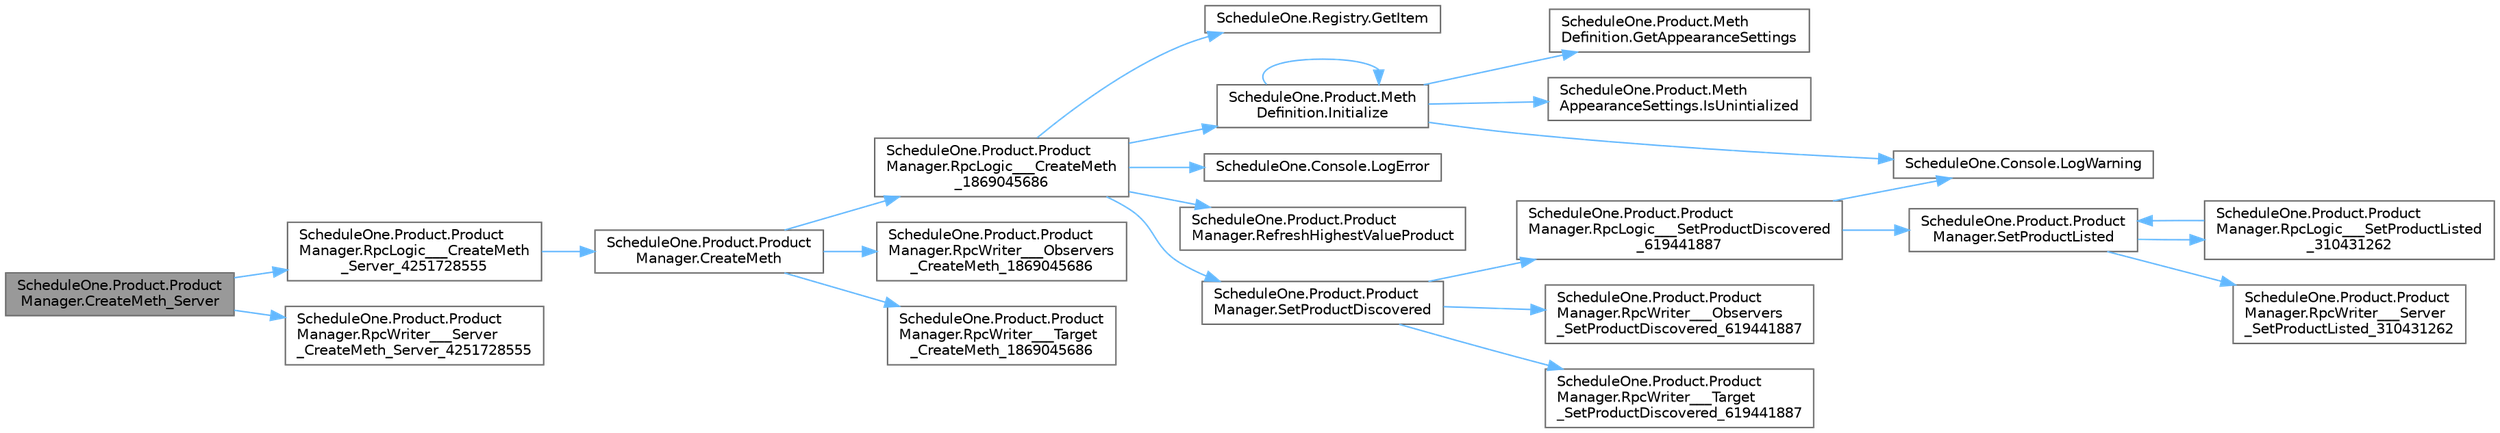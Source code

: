 digraph "ScheduleOne.Product.ProductManager.CreateMeth_Server"
{
 // LATEX_PDF_SIZE
  bgcolor="transparent";
  edge [fontname=Helvetica,fontsize=10,labelfontname=Helvetica,labelfontsize=10];
  node [fontname=Helvetica,fontsize=10,shape=box,height=0.2,width=0.4];
  rankdir="LR";
  Node1 [id="Node000001",label="ScheduleOne.Product.Product\lManager.CreateMeth_Server",height=0.2,width=0.4,color="gray40", fillcolor="grey60", style="filled", fontcolor="black",tooltip=" "];
  Node1 -> Node2 [id="edge1_Node000001_Node000002",color="steelblue1",style="solid",tooltip=" "];
  Node2 [id="Node000002",label="ScheduleOne.Product.Product\lManager.RpcLogic___CreateMeth\l_Server_4251728555",height=0.2,width=0.4,color="grey40", fillcolor="white", style="filled",URL="$class_schedule_one_1_1_product_1_1_product_manager.html#a775f4a9552f0f442c460b179cd41b211",tooltip=" "];
  Node2 -> Node3 [id="edge2_Node000002_Node000003",color="steelblue1",style="solid",tooltip=" "];
  Node3 [id="Node000003",label="ScheduleOne.Product.Product\lManager.CreateMeth",height=0.2,width=0.4,color="grey40", fillcolor="white", style="filled",URL="$class_schedule_one_1_1_product_1_1_product_manager.html#ae299012c295b3895c04002e6ab064135",tooltip=" "];
  Node3 -> Node4 [id="edge3_Node000003_Node000004",color="steelblue1",style="solid",tooltip=" "];
  Node4 [id="Node000004",label="ScheduleOne.Product.Product\lManager.RpcLogic___CreateMeth\l_1869045686",height=0.2,width=0.4,color="grey40", fillcolor="white", style="filled",URL="$class_schedule_one_1_1_product_1_1_product_manager.html#aa9a72a696742b29ed72366019dfb9959",tooltip=" "];
  Node4 -> Node5 [id="edge4_Node000004_Node000005",color="steelblue1",style="solid",tooltip=" "];
  Node5 [id="Node000005",label="ScheduleOne.Registry.GetItem",height=0.2,width=0.4,color="grey40", fillcolor="white", style="filled",URL="$class_schedule_one_1_1_registry.html#ad08d598935d9438bdd2e1884e18de07c",tooltip=" "];
  Node4 -> Node6 [id="edge5_Node000004_Node000006",color="steelblue1",style="solid",tooltip=" "];
  Node6 [id="Node000006",label="ScheduleOne.Product.Meth\lDefinition.Initialize",height=0.2,width=0.4,color="grey40", fillcolor="white", style="filled",URL="$class_schedule_one_1_1_product_1_1_meth_definition.html#a124428d7cf554fdb036d20ae048e519e",tooltip=" "];
  Node6 -> Node7 [id="edge6_Node000006_Node000007",color="steelblue1",style="solid",tooltip=" "];
  Node7 [id="Node000007",label="ScheduleOne.Product.Meth\lDefinition.GetAppearanceSettings",height=0.2,width=0.4,color="grey40", fillcolor="white", style="filled",URL="$class_schedule_one_1_1_product_1_1_meth_definition.html#a9aa1d980da56c8db6005cd118903313f",tooltip=" "];
  Node6 -> Node6 [id="edge7_Node000006_Node000006",color="steelblue1",style="solid",tooltip=" "];
  Node6 -> Node8 [id="edge8_Node000006_Node000008",color="steelblue1",style="solid",tooltip=" "];
  Node8 [id="Node000008",label="ScheduleOne.Product.Meth\lAppearanceSettings.IsUnintialized",height=0.2,width=0.4,color="grey40", fillcolor="white", style="filled",URL="$class_schedule_one_1_1_product_1_1_meth_appearance_settings.html#a9e2cfd5164f57a1d110bd6770ca678af",tooltip=" "];
  Node6 -> Node9 [id="edge9_Node000006_Node000009",color="steelblue1",style="solid",tooltip=" "];
  Node9 [id="Node000009",label="ScheduleOne.Console.LogWarning",height=0.2,width=0.4,color="grey40", fillcolor="white", style="filled",URL="$class_schedule_one_1_1_console.html#a4af4a471d16b1029b44a8121bf41d45c",tooltip=" "];
  Node4 -> Node10 [id="edge10_Node000004_Node000010",color="steelblue1",style="solid",tooltip=" "];
  Node10 [id="Node000010",label="ScheduleOne.Console.LogError",height=0.2,width=0.4,color="grey40", fillcolor="white", style="filled",URL="$class_schedule_one_1_1_console.html#af815c154f3082a5bf25f62c7cc93fad2",tooltip=" "];
  Node4 -> Node11 [id="edge11_Node000004_Node000011",color="steelblue1",style="solid",tooltip=" "];
  Node11 [id="Node000011",label="ScheduleOne.Product.Product\lManager.RefreshHighestValueProduct",height=0.2,width=0.4,color="grey40", fillcolor="white", style="filled",URL="$class_schedule_one_1_1_product_1_1_product_manager.html#a0dbf0dfed035b3c8de986dd709648d79",tooltip=" "];
  Node4 -> Node12 [id="edge12_Node000004_Node000012",color="steelblue1",style="solid",tooltip=" "];
  Node12 [id="Node000012",label="ScheduleOne.Product.Product\lManager.SetProductDiscovered",height=0.2,width=0.4,color="grey40", fillcolor="white", style="filled",URL="$class_schedule_one_1_1_product_1_1_product_manager.html#ada2ad5c912554905e6f88d54e350511b",tooltip=" "];
  Node12 -> Node13 [id="edge13_Node000012_Node000013",color="steelblue1",style="solid",tooltip=" "];
  Node13 [id="Node000013",label="ScheduleOne.Product.Product\lManager.RpcLogic___SetProductDiscovered\l_619441887",height=0.2,width=0.4,color="grey40", fillcolor="white", style="filled",URL="$class_schedule_one_1_1_product_1_1_product_manager.html#a1888e09bab296020209ba8613754abc8",tooltip=" "];
  Node13 -> Node9 [id="edge14_Node000013_Node000009",color="steelblue1",style="solid",tooltip=" "];
  Node13 -> Node14 [id="edge15_Node000013_Node000014",color="steelblue1",style="solid",tooltip=" "];
  Node14 [id="Node000014",label="ScheduleOne.Product.Product\lManager.SetProductListed",height=0.2,width=0.4,color="grey40", fillcolor="white", style="filled",URL="$class_schedule_one_1_1_product_1_1_product_manager.html#ae0ba9ef3e5dff12500335823b54bc706",tooltip=" "];
  Node14 -> Node15 [id="edge16_Node000014_Node000015",color="steelblue1",style="solid",tooltip=" "];
  Node15 [id="Node000015",label="ScheduleOne.Product.Product\lManager.RpcLogic___SetProductListed\l_310431262",height=0.2,width=0.4,color="grey40", fillcolor="white", style="filled",URL="$class_schedule_one_1_1_product_1_1_product_manager.html#af6e5e82521235dcc7a540e191f9c2cf8",tooltip=" "];
  Node15 -> Node14 [id="edge17_Node000015_Node000014",color="steelblue1",style="solid",tooltip=" "];
  Node14 -> Node16 [id="edge18_Node000014_Node000016",color="steelblue1",style="solid",tooltip=" "];
  Node16 [id="Node000016",label="ScheduleOne.Product.Product\lManager.RpcWriter___Server\l_SetProductListed_310431262",height=0.2,width=0.4,color="grey40", fillcolor="white", style="filled",URL="$class_schedule_one_1_1_product_1_1_product_manager.html#af5f6477cd51320e1dc4b479cd9c9bdbe",tooltip=" "];
  Node12 -> Node17 [id="edge19_Node000012_Node000017",color="steelblue1",style="solid",tooltip=" "];
  Node17 [id="Node000017",label="ScheduleOne.Product.Product\lManager.RpcWriter___Observers\l_SetProductDiscovered_619441887",height=0.2,width=0.4,color="grey40", fillcolor="white", style="filled",URL="$class_schedule_one_1_1_product_1_1_product_manager.html#af6e4581f5426d8f064f940693a7651d3",tooltip=" "];
  Node12 -> Node18 [id="edge20_Node000012_Node000018",color="steelblue1",style="solid",tooltip=" "];
  Node18 [id="Node000018",label="ScheduleOne.Product.Product\lManager.RpcWriter___Target\l_SetProductDiscovered_619441887",height=0.2,width=0.4,color="grey40", fillcolor="white", style="filled",URL="$class_schedule_one_1_1_product_1_1_product_manager.html#a1e96096caf197ff2a5e3ab157415a9c1",tooltip=" "];
  Node3 -> Node19 [id="edge21_Node000003_Node000019",color="steelblue1",style="solid",tooltip=" "];
  Node19 [id="Node000019",label="ScheduleOne.Product.Product\lManager.RpcWriter___Observers\l_CreateMeth_1869045686",height=0.2,width=0.4,color="grey40", fillcolor="white", style="filled",URL="$class_schedule_one_1_1_product_1_1_product_manager.html#a1d35bd176024f727efbf0e4245708b7b",tooltip=" "];
  Node3 -> Node20 [id="edge22_Node000003_Node000020",color="steelblue1",style="solid",tooltip=" "];
  Node20 [id="Node000020",label="ScheduleOne.Product.Product\lManager.RpcWriter___Target\l_CreateMeth_1869045686",height=0.2,width=0.4,color="grey40", fillcolor="white", style="filled",URL="$class_schedule_one_1_1_product_1_1_product_manager.html#a61f962164650e0b89f93c9585df62463",tooltip=" "];
  Node1 -> Node21 [id="edge23_Node000001_Node000021",color="steelblue1",style="solid",tooltip=" "];
  Node21 [id="Node000021",label="ScheduleOne.Product.Product\lManager.RpcWriter___Server\l_CreateMeth_Server_4251728555",height=0.2,width=0.4,color="grey40", fillcolor="white", style="filled",URL="$class_schedule_one_1_1_product_1_1_product_manager.html#a10334e1fead17e2a930282ff2b85daf1",tooltip=" "];
}
